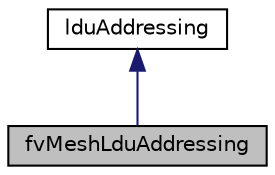 digraph "fvMeshLduAddressing"
{
  bgcolor="transparent";
  edge [fontname="Helvetica",fontsize="10",labelfontname="Helvetica",labelfontsize="10"];
  node [fontname="Helvetica",fontsize="10",shape=record];
  Node1 [label="fvMeshLduAddressing",height=0.2,width=0.4,color="black", fillcolor="grey75", style="filled", fontcolor="black"];
  Node2 -> Node1 [dir="back",color="midnightblue",fontsize="10",style="solid",fontname="Helvetica"];
  Node2 [label="lduAddressing",height=0.2,width=0.4,color="black",URL="$a01269.html",tooltip="The class contains the addressing required by the lduMatrix: upper, lower and losort. "];
}
